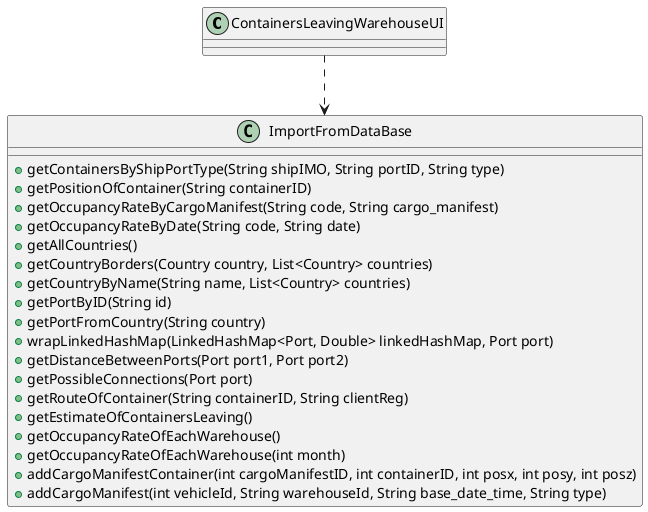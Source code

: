 @startuml
'https://plantuml.com/class-diagram

class ContainersLeavingWarehouseUI{


}
class ImportFromDataBase{

+getContainersByShipPortType(String shipIMO, String portID, String type)
+getPositionOfContainer(String containerID)
+getOccupancyRateByCargoManifest(String code, String cargo_manifest)
+getOccupancyRateByDate(String code, String date)
+getAllCountries()
+getCountryBorders(Country country, List<Country> countries)
+getCountryByName(String name, List<Country> countries)
+getPortByID(String id)
+getPortFromCountry(String country)
+wrapLinkedHashMap(LinkedHashMap<Port, Double> linkedHashMap, Port port)
+getDistanceBetweenPorts(Port port1, Port port2)
+ getPossibleConnections(Port port)
+getRouteOfContainer(String containerID, String clientReg)
+getEstimateOfContainersLeaving()
+getOccupancyRateOfEachWarehouse()
+getOccupancyRateOfEachWarehouse(int month)
+addCargoManifestContainer(int cargoManifestID, int containerID, int posx, int posy, int posz)
+addCargoManifest(int vehicleId, String warehouseId, String base_date_time, String type)

}
ContainersLeavingWarehouseUI  ..>  ImportFromDataBase
@enduml